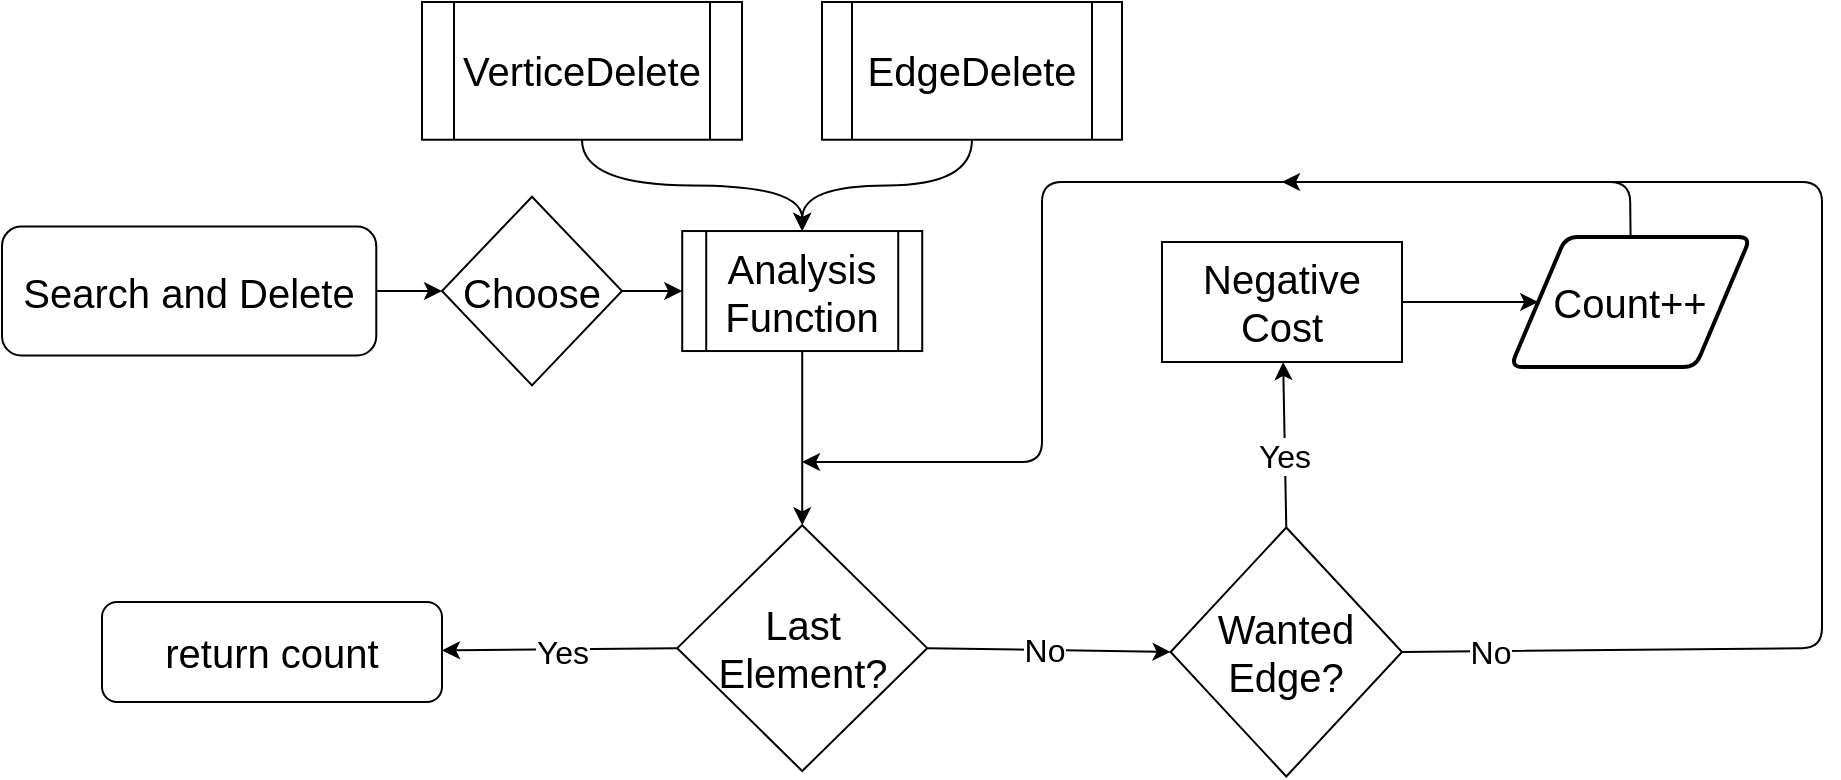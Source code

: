 <mxfile version="13.9.9" type="device"><diagram id="RetVS3pQpk50NS7vRv6f" name="Página-1"><mxGraphModel dx="1086" dy="806" grid="1" gridSize="10" guides="1" tooltips="1" connect="1" arrows="1" fold="1" page="1" pageScale="1" pageWidth="827" pageHeight="1169" math="0" shadow="0"><root><mxCell id="0"/><mxCell id="1" parent="0"/><mxCell id="_kmXP6TvLIRsson7UwKJ-1" value="&lt;span style=&quot;font-size: 20px&quot;&gt;Search and Delete&lt;/span&gt;" style="rounded=1;whiteSpace=wrap;html=1;fontSize=12;glass=0;strokeWidth=1;shadow=0;" parent="1" vertex="1"><mxGeometry x="90" y="112.26" width="187.14" height="64.52" as="geometry"/></mxCell><mxCell id="_kmXP6TvLIRsson7UwKJ-2" value="&lt;font style=&quot;font-size: 20px&quot;&gt;return count&lt;/font&gt;" style="rounded=1;whiteSpace=wrap;html=1;fontSize=12;glass=0;strokeWidth=1;shadow=0;" parent="1" vertex="1"><mxGeometry x="140" y="300" width="170" height="50" as="geometry"/></mxCell><mxCell id="_kmXP6TvLIRsson7UwKJ-5" value="&lt;font style=&quot;font-size: 20px&quot;&gt;Last Element?&lt;/font&gt;" style="rhombus;whiteSpace=wrap;html=1;" parent="1" vertex="1"><mxGeometry x="427.61" y="261.63" width="125" height="122.88" as="geometry"/></mxCell><mxCell id="_kmXP6TvLIRsson7UwKJ-6" value="" style="edgeStyle=orthogonalEdgeStyle;rounded=0;orthogonalLoop=1;jettySize=auto;html=1;entryX=0.5;entryY=0;entryDx=0;entryDy=0;exitX=0.5;exitY=1;exitDx=0;exitDy=0;" parent="1" source="_kmXP6TvLIRsson7UwKJ-22" target="_kmXP6TvLIRsson7UwKJ-5" edge="1"><mxGeometry x="516.54" y="-30" as="geometry"><mxPoint x="607.076" y="212.308" as="targetPoint"/><Array as="points"/><mxPoint x="490.11" y="200.58" as="sourcePoint"/></mxGeometry></mxCell><mxCell id="_kmXP6TvLIRsson7UwKJ-7" value="&lt;font style=&quot;font-size: 20px&quot;&gt;Wanted Edge?&lt;/font&gt;" style="rhombus;whiteSpace=wrap;html=1;" parent="1" vertex="1"><mxGeometry x="674.29" y="262.75" width="115.71" height="124.51" as="geometry"/></mxCell><mxCell id="_kmXP6TvLIRsson7UwKJ-10" value="&lt;span style=&quot;font-size: 16px&quot;&gt;No&lt;/span&gt;" style="endArrow=classic;html=1;exitX=1;exitY=0.5;exitDx=0;exitDy=0;entryX=0;entryY=0.5;entryDx=0;entryDy=0;" parent="1" source="_kmXP6TvLIRsson7UwKJ-5" target="_kmXP6TvLIRsson7UwKJ-7" edge="1"><mxGeometry width="50" height="50" as="geometry"><mxPoint x="1170" y="340" as="sourcePoint"/><mxPoint x="1220" y="290" as="targetPoint"/><mxPoint x="-2" as="offset"/></mxGeometry></mxCell><mxCell id="_kmXP6TvLIRsson7UwKJ-11" value="&lt;span style=&quot;font-size: 16px&quot;&gt;Yes&lt;/span&gt;" style="endArrow=classic;html=1;exitX=0;exitY=0.5;exitDx=0;exitDy=0;" parent="1" source="_kmXP6TvLIRsson7UwKJ-5" target="_kmXP6TvLIRsson7UwKJ-2" edge="1"><mxGeometry x="-0.011" y="1" width="50" height="50" relative="1" as="geometry"><mxPoint x="1100" y="260" as="sourcePoint"/><mxPoint x="180" y="320" as="targetPoint"/><Array as="points"/><mxPoint as="offset"/></mxGeometry></mxCell><mxCell id="_kmXP6TvLIRsson7UwKJ-12" value="&lt;span style=&quot;font-size: 20px&quot;&gt;Negative Cost&lt;/span&gt;" style="rounded=0;whiteSpace=wrap;html=1;" parent="1" vertex="1"><mxGeometry x="670" y="120" width="120" height="60" as="geometry"/></mxCell><mxCell id="_kmXP6TvLIRsson7UwKJ-13" value="&lt;font style=&quot;font-size: 16px&quot;&gt;Yes&lt;/font&gt;" style="endArrow=classic;html=1;exitX=0.5;exitY=0;exitDx=0;exitDy=0;" parent="1" source="_kmXP6TvLIRsson7UwKJ-7" target="_kmXP6TvLIRsson7UwKJ-12" edge="1"><mxGeometry x="-0.13" width="50" height="50" relative="1" as="geometry"><mxPoint x="654.29" y="230" as="sourcePoint"/><mxPoint x="868.29" y="540" as="targetPoint"/><mxPoint as="offset"/></mxGeometry></mxCell><mxCell id="_kmXP6TvLIRsson7UwKJ-16" value="" style="endArrow=classic;html=1;exitX=1;exitY=0.5;exitDx=0;exitDy=0;entryX=0;entryY=0.5;entryDx=0;entryDy=0;" parent="1" source="_kmXP6TvLIRsson7UwKJ-12" target="_kmXP6TvLIRsson7UwKJ-17" edge="1"><mxGeometry width="50" height="50" relative="1" as="geometry"><mxPoint x="614.29" y="260" as="sourcePoint"/><mxPoint x="884.29" y="150" as="targetPoint"/></mxGeometry></mxCell><mxCell id="_kmXP6TvLIRsson7UwKJ-17" value="&lt;span style=&quot;font-size: 20px&quot;&gt;Count++&lt;/span&gt;" style="shape=parallelogram;html=1;strokeWidth=2;perimeter=parallelogramPerimeter;whiteSpace=wrap;rounded=1;arcSize=12;size=0.23;" parent="1" vertex="1"><mxGeometry x="844.29" y="117.5" width="120" height="65" as="geometry"/></mxCell><mxCell id="_kmXP6TvLIRsson7UwKJ-18" value="" style="endArrow=classic;html=1;exitX=0.5;exitY=0;exitDx=0;exitDy=0;" parent="1" source="_kmXP6TvLIRsson7UwKJ-17" edge="1"><mxGeometry width="50" height="50" relative="1" as="geometry"><mxPoint x="590" y="220" as="sourcePoint"/><mxPoint x="490" y="230.0" as="targetPoint"/><Array as="points"><mxPoint x="904" y="90"/><mxPoint x="610" y="90"/><mxPoint x="610" y="230"/></Array></mxGeometry></mxCell><mxCell id="_kmXP6TvLIRsson7UwKJ-20" value="&lt;font style=&quot;font-size: 16px&quot;&gt;No&lt;/font&gt;" style="endArrow=classic;html=1;exitX=1;exitY=0.5;exitDx=0;exitDy=0;" parent="1" source="_kmXP6TvLIRsson7UwKJ-7" edge="1"><mxGeometry x="-0.876" width="50" height="50" relative="1" as="geometry"><mxPoint x="860" y="250" as="sourcePoint"/><mxPoint x="730" y="90" as="targetPoint"/><Array as="points"><mxPoint x="1000" y="323"/><mxPoint x="1000" y="90"/></Array><mxPoint as="offset"/></mxGeometry></mxCell><mxCell id="_kmXP6TvLIRsson7UwKJ-22" value="&lt;font style=&quot;font-size: 20px&quot;&gt;Analysis Function&lt;/font&gt;" style="shape=process;whiteSpace=wrap;html=1;backgroundOutline=1;" parent="1" vertex="1"><mxGeometry x="430.11" y="114.52" width="120" height="60" as="geometry"/></mxCell><mxCell id="_kmXP6TvLIRsson7UwKJ-25" value="&lt;font style=&quot;font-size: 20px&quot;&gt;Choose&lt;/font&gt;" style="rhombus;whiteSpace=wrap;html=1;" parent="1" vertex="1"><mxGeometry x="310" y="97.35" width="90" height="94.35" as="geometry"/></mxCell><mxCell id="_kmXP6TvLIRsson7UwKJ-27" value="&lt;font style=&quot;font-size: 20px&quot;&gt;EdgeDelete&lt;/font&gt;" style="shape=process;whiteSpace=wrap;html=1;backgroundOutline=1;" parent="1" vertex="1"><mxGeometry x="500" width="150" height="68.87" as="geometry"/></mxCell><mxCell id="_kmXP6TvLIRsson7UwKJ-28" value="&lt;span style=&quot;font-size: 20px&quot;&gt;VerticeDelete&lt;/span&gt;" style="shape=process;whiteSpace=wrap;html=1;backgroundOutline=1;" parent="1" vertex="1"><mxGeometry x="300" width="160" height="68.87" as="geometry"/></mxCell><mxCell id="_kmXP6TvLIRsson7UwKJ-29" value="" style="endArrow=classic;html=1;exitX=0.5;exitY=1;exitDx=0;exitDy=0;edgeStyle=orthogonalEdgeStyle;curved=1;" parent="1" source="_kmXP6TvLIRsson7UwKJ-28" target="_kmXP6TvLIRsson7UwKJ-22" edge="1"><mxGeometry width="50" height="50" relative="1" as="geometry"><mxPoint x="310" y="50" as="sourcePoint"/><mxPoint x="330" y="150" as="targetPoint"/></mxGeometry></mxCell><mxCell id="_kmXP6TvLIRsson7UwKJ-30" value="" style="endArrow=classic;html=1;exitX=0.5;exitY=1;exitDx=0;exitDy=0;entryX=0.5;entryY=0;entryDx=0;entryDy=0;edgeStyle=orthogonalEdgeStyle;curved=1;" parent="1" source="_kmXP6TvLIRsson7UwKJ-27" target="_kmXP6TvLIRsson7UwKJ-22" edge="1"><mxGeometry width="50" height="50" relative="1" as="geometry"><mxPoint x="310" y="50" as="sourcePoint"/><mxPoint x="360" as="targetPoint"/></mxGeometry></mxCell><mxCell id="_kmXP6TvLIRsson7UwKJ-31" value="" style="endArrow=classic;html=1;exitX=1;exitY=0.5;exitDx=0;exitDy=0;entryX=0;entryY=0.5;entryDx=0;entryDy=0;" parent="1" source="_kmXP6TvLIRsson7UwKJ-1" target="_kmXP6TvLIRsson7UwKJ-25" edge="1"><mxGeometry width="50" height="50" relative="1" as="geometry"><mxPoint x="310" y="100" as="sourcePoint"/><mxPoint x="360" y="50" as="targetPoint"/></mxGeometry></mxCell><mxCell id="_kmXP6TvLIRsson7UwKJ-32" value="" style="endArrow=classic;html=1;exitX=1;exitY=0.5;exitDx=0;exitDy=0;entryX=0;entryY=0.5;entryDx=0;entryDy=0;" parent="1" source="_kmXP6TvLIRsson7UwKJ-25" target="_kmXP6TvLIRsson7UwKJ-22" edge="1"><mxGeometry width="50" height="50" relative="1" as="geometry"><mxPoint x="310" y="110" as="sourcePoint"/><mxPoint x="360" y="60" as="targetPoint"/></mxGeometry></mxCell></root></mxGraphModel></diagram></mxfile>